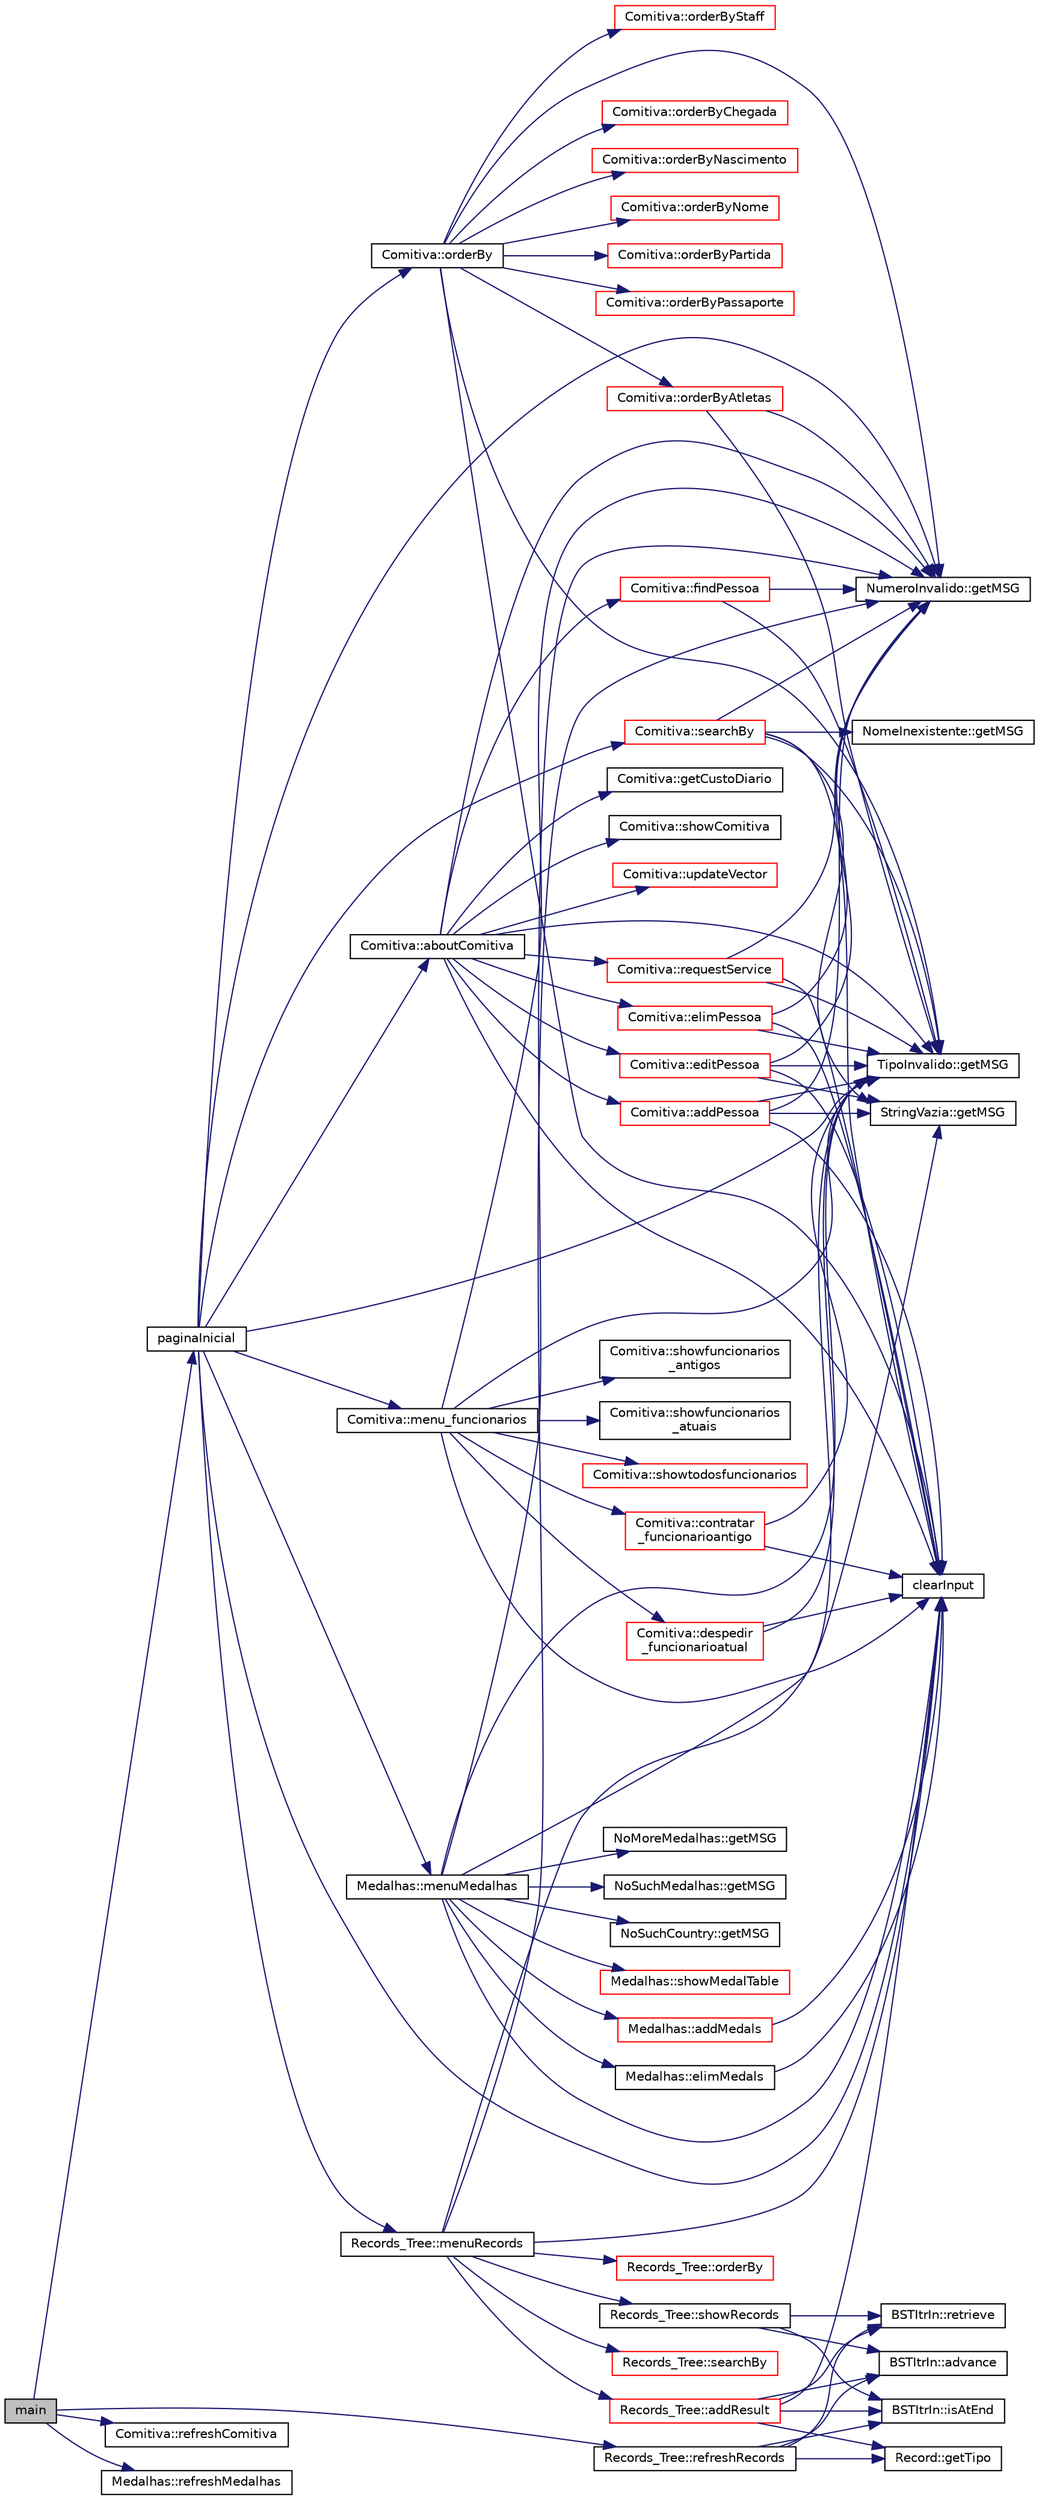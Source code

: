 digraph "main"
{
 // LATEX_PDF_SIZE
  edge [fontname="Helvetica",fontsize="10",labelfontname="Helvetica",labelfontsize="10"];
  node [fontname="Helvetica",fontsize="10",shape=record];
  rankdir="LR";
  Node1 [label="main",height=0.2,width=0.4,color="black", fillcolor="grey75", style="filled", fontcolor="black",tooltip=" "];
  Node1 -> Node2 [color="midnightblue",fontsize="10",style="solid",fontname="Helvetica"];
  Node2 [label="paginaInicial",height=0.2,width=0.4,color="black", fillcolor="white", style="filled",URL="$menu_8cpp.html#a96dac07912e4edb4cb4e758e0130cf0d",tooltip="Esta função é o página inicial do programa. Todos os objetivos do projeto se fazem dentro desta funçã..."];
  Node2 -> Node3 [color="midnightblue",fontsize="10",style="solid",fontname="Helvetica"];
  Node3 [label="Comitiva::aboutComitiva",height=0.2,width=0.4,color="black", fillcolor="white", style="filled",URL="$class_comitiva.html#a3781e251409ca01dfdc898e66285c954",tooltip="Esta função mostra as opções para interagir com a Comitiva (adicionar, editar, eliminar,..."];
  Node3 -> Node4 [color="midnightblue",fontsize="10",style="solid",fontname="Helvetica"];
  Node4 [label="Comitiva::addPessoa",height=0.2,width=0.4,color="red", fillcolor="white", style="filled",URL="$class_comitiva.html#aa39a2bd760e619094ce52df5c6d494f3",tooltip="Esta função adiciona uma Pessoa ao vetor \"pessoas\"."];
  Node4 -> Node6 [color="midnightblue",fontsize="10",style="solid",fontname="Helvetica"];
  Node6 [label="clearInput",height=0.2,width=0.4,color="black", fillcolor="white", style="filled",URL="$utils_8cpp.html#a5d555657ce648c1a47abb70f1029589d",tooltip="Limpa o input buffer."];
  Node4 -> Node7 [color="midnightblue",fontsize="10",style="solid",fontname="Helvetica"];
  Node7 [label="NumeroInvalido::getMSG",height=0.2,width=0.4,color="black", fillcolor="white", style="filled",URL="$class_numero_invalido.html#a5c448d3329c6ac238680652aeeaef4c7",tooltip="Esta função retorna a mensagem de erro de número inválido."];
  Node4 -> Node8 [color="midnightblue",fontsize="10",style="solid",fontname="Helvetica"];
  Node8 [label="TipoInvalido::getMSG",height=0.2,width=0.4,color="black", fillcolor="white", style="filled",URL="$class_tipo_invalido.html#a2ab2856e2ba29b748798c49216ce0242",tooltip="Esta função retorna a mensagem de erro de tipo inválido."];
  Node4 -> Node22 [color="midnightblue",fontsize="10",style="solid",fontname="Helvetica"];
  Node22 [label="StringVazia::getMSG",height=0.2,width=0.4,color="black", fillcolor="white", style="filled",URL="$class_string_vazia.html#a604504d90df3ac1669feb026b75c9578",tooltip="Esta função retorna a mensagem de erro de string vazia."];
  Node3 -> Node6 [color="midnightblue",fontsize="10",style="solid",fontname="Helvetica"];
  Node3 -> Node24 [color="midnightblue",fontsize="10",style="solid",fontname="Helvetica"];
  Node24 [label="Comitiva::editPessoa",height=0.2,width=0.4,color="red", fillcolor="white", style="filled",URL="$class_comitiva.html#ad042557732ad35198efd8e71e0e06c5d",tooltip="Esta função edita as informações de uma Pessoa."];
  Node24 -> Node6 [color="midnightblue",fontsize="10",style="solid",fontname="Helvetica"];
  Node24 -> Node7 [color="midnightblue",fontsize="10",style="solid",fontname="Helvetica"];
  Node24 -> Node8 [color="midnightblue",fontsize="10",style="solid",fontname="Helvetica"];
  Node24 -> Node22 [color="midnightblue",fontsize="10",style="solid",fontname="Helvetica"];
  Node3 -> Node39 [color="midnightblue",fontsize="10",style="solid",fontname="Helvetica"];
  Node39 [label="Comitiva::elimPessoa",height=0.2,width=0.4,color="red", fillcolor="white", style="filled",URL="$class_comitiva.html#a2d724f4833f65a6475eb5aa88341f643",tooltip="Esta função elimina uma Pessoa do vetor \"pessoas\"."];
  Node39 -> Node6 [color="midnightblue",fontsize="10",style="solid",fontname="Helvetica"];
  Node39 -> Node7 [color="midnightblue",fontsize="10",style="solid",fontname="Helvetica"];
  Node39 -> Node8 [color="midnightblue",fontsize="10",style="solid",fontname="Helvetica"];
  Node3 -> Node40 [color="midnightblue",fontsize="10",style="solid",fontname="Helvetica"];
  Node40 [label="Comitiva::findPessoa",height=0.2,width=0.4,color="red", fillcolor="white", style="filled",URL="$class_comitiva.html#a48f2170ac0b8232ffb0c188e1c47bf9a",tooltip="Procura no vetor \"pessoas\" uma pessoa pelo numero de passaporte."];
  Node40 -> Node7 [color="midnightblue",fontsize="10",style="solid",fontname="Helvetica"];
  Node40 -> Node8 [color="midnightblue",fontsize="10",style="solid",fontname="Helvetica"];
  Node3 -> Node42 [color="midnightblue",fontsize="10",style="solid",fontname="Helvetica"];
  Node42 [label="Comitiva::getCustoDiario",height=0.2,width=0.4,color="black", fillcolor="white", style="filled",URL="$class_comitiva.html#ab93bb2cced94523062c3de3de40d7b49",tooltip="Retorna o custo diário de toda a comitiva portuguesa."];
  Node3 -> Node7 [color="midnightblue",fontsize="10",style="solid",fontname="Helvetica"];
  Node3 -> Node8 [color="midnightblue",fontsize="10",style="solid",fontname="Helvetica"];
  Node3 -> Node43 [color="midnightblue",fontsize="10",style="solid",fontname="Helvetica"];
  Node43 [label="Comitiva::requestService",height=0.2,width=0.4,color="red", fillcolor="white", style="filled",URL="$class_comitiva.html#a22f61f628f4cd9f3b709037f2f96d872",tooltip="Esta função mostra um menu de serviços que podem ser requeridos por atletas."];
  Node43 -> Node6 [color="midnightblue",fontsize="10",style="solid",fontname="Helvetica"];
  Node43 -> Node7 [color="midnightblue",fontsize="10",style="solid",fontname="Helvetica"];
  Node43 -> Node8 [color="midnightblue",fontsize="10",style="solid",fontname="Helvetica"];
  Node3 -> Node57 [color="midnightblue",fontsize="10",style="solid",fontname="Helvetica"];
  Node57 [label="Comitiva::showComitiva",height=0.2,width=0.4,color="black", fillcolor="white", style="filled",URL="$class_comitiva.html#a39aa2b445d6d3dd3584cf17f0341bc24",tooltip="Imprime nome, passaporte e tipo (Atleta ou Staff) de cada pessoa da comitiva portuguesa."];
  Node3 -> Node58 [color="midnightblue",fontsize="10",style="solid",fontname="Helvetica"];
  Node58 [label="Comitiva::updateVector",height=0.2,width=0.4,color="red", fillcolor="white", style="filled",URL="$class_comitiva.html#a3163c7ec357831d98a23724f2ce9004f",tooltip="Esta função atualiza o vector 'pessoas' a partir da heap 'funcionarios' para que o ficheiro 'portugal..."];
  Node2 -> Node6 [color="midnightblue",fontsize="10",style="solid",fontname="Helvetica"];
  Node2 -> Node7 [color="midnightblue",fontsize="10",style="solid",fontname="Helvetica"];
  Node2 -> Node8 [color="midnightblue",fontsize="10",style="solid",fontname="Helvetica"];
  Node2 -> Node61 [color="midnightblue",fontsize="10",style="solid",fontname="Helvetica"];
  Node61 [label="Comitiva::menu_funcionarios",height=0.2,width=0.4,color="black", fillcolor="white", style="filled",URL="$class_comitiva.html#aeef0ddc5e27ecc05d29a62ade8bc6607",tooltip="Mostra o menu para operacoes de funcionarios que podem ser feitas."];
  Node61 -> Node6 [color="midnightblue",fontsize="10",style="solid",fontname="Helvetica"];
  Node61 -> Node62 [color="midnightblue",fontsize="10",style="solid",fontname="Helvetica"];
  Node62 [label="Comitiva::contratar\l_funcionarioantigo",height=0.2,width=0.4,color="red", fillcolor="white", style="filled",URL="$class_comitiva.html#a506f42d98eec72ededb075b26c10b609",tooltip="Esta função remove um funcionario antigo do ficheiro (staffantigos.txt), adicionando aos funcionarios..."];
  Node62 -> Node6 [color="midnightblue",fontsize="10",style="solid",fontname="Helvetica"];
  Node62 -> Node8 [color="midnightblue",fontsize="10",style="solid",fontname="Helvetica"];
  Node61 -> Node72 [color="midnightblue",fontsize="10",style="solid",fontname="Helvetica"];
  Node72 [label="Comitiva::despedir\l_funcionarioatual",height=0.2,width=0.4,color="red", fillcolor="white", style="filled",URL="$class_comitiva.html#ad82b51623ab1d2dbc42a86d288b8ecbd",tooltip="Esta função remove um funcionario atual do ficheiro (portugal.txt), adicionando aos funcionarios anti..."];
  Node72 -> Node6 [color="midnightblue",fontsize="10",style="solid",fontname="Helvetica"];
  Node72 -> Node8 [color="midnightblue",fontsize="10",style="solid",fontname="Helvetica"];
  Node61 -> Node7 [color="midnightblue",fontsize="10",style="solid",fontname="Helvetica"];
  Node61 -> Node8 [color="midnightblue",fontsize="10",style="solid",fontname="Helvetica"];
  Node61 -> Node75 [color="midnightblue",fontsize="10",style="solid",fontname="Helvetica"];
  Node75 [label="Comitiva::showfuncionarios\l_antigos",height=0.2,width=0.4,color="black", fillcolor="white", style="filled",URL="$class_comitiva.html#a93396067473073034c6c1fd93a5d9ddb",tooltip="Imprime toda a informação detalhada numa tebela de dispersao com os funcionarios antigos."];
  Node61 -> Node76 [color="midnightblue",fontsize="10",style="solid",fontname="Helvetica"];
  Node76 [label="Comitiva::showfuncionarios\l_atuais",height=0.2,width=0.4,color="black", fillcolor="white", style="filled",URL="$class_comitiva.html#a4f0c069d58f5ca067dfc256ba274300d",tooltip="Imprime toda a informação detalhada numa tebela de dispersao com os funcionarios atuais."];
  Node61 -> Node77 [color="midnightblue",fontsize="10",style="solid",fontname="Helvetica"];
  Node77 [label="Comitiva::showtodosfuncionarios",height=0.2,width=0.4,color="red", fillcolor="white", style="filled",URL="$class_comitiva.html#a31e39b074d5960e3f9f5e57a39010077",tooltip="Imprime toda a informação detalhada numa tebela de dispersao com os funcionarios antigos e atuais."];
  Node2 -> Node79 [color="midnightblue",fontsize="10",style="solid",fontname="Helvetica"];
  Node79 [label="Medalhas::menuMedalhas",height=0.2,width=0.4,color="black", fillcolor="white", style="filled",URL="$class_medalhas.html#a0e18eade264886c26064a60173a11a29",tooltip="Menu que lida com a intenção do usuário de atribuir medalhas, remover medalhas e ver o quadro de meda..."];
  Node79 -> Node80 [color="midnightblue",fontsize="10",style="solid",fontname="Helvetica"];
  Node80 [label="Medalhas::addMedals",height=0.2,width=0.4,color="red", fillcolor="white", style="filled",URL="$class_medalhas.html#ae7bfa391d5a4956522d7ce8274f04991",tooltip="Adiciona medalhas a um país."];
  Node80 -> Node6 [color="midnightblue",fontsize="10",style="solid",fontname="Helvetica"];
  Node79 -> Node6 [color="midnightblue",fontsize="10",style="solid",fontname="Helvetica"];
  Node79 -> Node87 [color="midnightblue",fontsize="10",style="solid",fontname="Helvetica"];
  Node87 [label="Medalhas::elimMedals",height=0.2,width=0.4,color="black", fillcolor="white", style="filled",URL="$class_medalhas.html#a1f51333f228e0215ec18b01ab209b2a4",tooltip="Elimina medalhas de um país."];
  Node87 -> Node6 [color="midnightblue",fontsize="10",style="solid",fontname="Helvetica"];
  Node79 -> Node7 [color="midnightblue",fontsize="10",style="solid",fontname="Helvetica"];
  Node79 -> Node8 [color="midnightblue",fontsize="10",style="solid",fontname="Helvetica"];
  Node79 -> Node88 [color="midnightblue",fontsize="10",style="solid",fontname="Helvetica"];
  Node88 [label="NoMoreMedalhas::getMSG",height=0.2,width=0.4,color="black", fillcolor="white", style="filled",URL="$class_no_more_medalhas.html#a277c27d6358f33f61102b0ddabe04a70",tooltip="Esta função retorna a mensagem de erro de passar do limite de medalhas."];
  Node79 -> Node89 [color="midnightblue",fontsize="10",style="solid",fontname="Helvetica"];
  Node89 [label="NoSuchMedalhas::getMSG",height=0.2,width=0.4,color="black", fillcolor="white", style="filled",URL="$class_no_such_medalhas.html#a8579983c1ea58a01e1e5474c95738def",tooltip="Esta função retorna a mensagem de erro de medalhas insuficientes."];
  Node79 -> Node90 [color="midnightblue",fontsize="10",style="solid",fontname="Helvetica"];
  Node90 [label="NoSuchCountry::getMSG",height=0.2,width=0.4,color="black", fillcolor="white", style="filled",URL="$class_no_such_country.html#a865f6066a01c7c98fdf730579baeb21d",tooltip="Esta função retorna a mensagem de erro de país inexistente."];
  Node79 -> Node22 [color="midnightblue",fontsize="10",style="solid",fontname="Helvetica"];
  Node79 -> Node91 [color="midnightblue",fontsize="10",style="solid",fontname="Helvetica"];
  Node91 [label="Medalhas::showMedalTable",height=0.2,width=0.4,color="red", fillcolor="white", style="filled",URL="$class_medalhas.html#a37866111e7cc41c679fa8e4bcfa9c5fd",tooltip="Imprime a tabela de medalhas."];
  Node2 -> Node96 [color="midnightblue",fontsize="10",style="solid",fontname="Helvetica"];
  Node96 [label="Records_Tree::menuRecords",height=0.2,width=0.4,color="black", fillcolor="white", style="filled",URL="$class_records___tree.html#abf6bb08b260f1e80be87f5788faa4276",tooltip="Esta função mostra as opções para interagir com a classe Records_Tree (Ver recordes,..."];
  Node96 -> Node97 [color="midnightblue",fontsize="10",style="solid",fontname="Helvetica"];
  Node97 [label="Records_Tree::addResult",height=0.2,width=0.4,color="red", fillcolor="white", style="filled",URL="$class_records___tree.html#aea129dd9c2df0fb54577dbbfb2985f0c",tooltip="Adiciona um resultado e, se necessario, atualiza a BST \"recordes\"."];
  Node97 -> Node98 [color="midnightblue",fontsize="10",style="solid",fontname="Helvetica"];
  Node98 [label="BSTItrIn::advance",height=0.2,width=0.4,color="black", fillcolor="white", style="filled",URL="$class_b_s_t_itr_in.html#ac772d3ebbac748c5f8cf9bc659f2e32c",tooltip=" "];
  Node97 -> Node6 [color="midnightblue",fontsize="10",style="solid",fontname="Helvetica"];
  Node97 -> Node102 [color="midnightblue",fontsize="10",style="solid",fontname="Helvetica"];
  Node102 [label="Record::getTipo",height=0.2,width=0.4,color="black", fillcolor="white", style="filled",URL="$class_record.html#a6883f02eac0927dcc79732eeddb41d2f",tooltip="Retorna o tipo (Tempo, Distancia ou Pontuacao) de um Record."];
  Node97 -> Node104 [color="midnightblue",fontsize="10",style="solid",fontname="Helvetica"];
  Node104 [label="BSTItrIn::isAtEnd",height=0.2,width=0.4,color="black", fillcolor="white", style="filled",URL="$class_b_s_t_itr_in.html#a6f9a43217862c263a9bf15b9a08b889a",tooltip=" "];
  Node97 -> Node106 [color="midnightblue",fontsize="10",style="solid",fontname="Helvetica"];
  Node106 [label="BSTItrIn::retrieve",height=0.2,width=0.4,color="black", fillcolor="white", style="filled",URL="$class_b_s_t_itr_in.html#a434375a2d263bf132ab3c4ac878af8ef",tooltip=" "];
  Node96 -> Node6 [color="midnightblue",fontsize="10",style="solid",fontname="Helvetica"];
  Node96 -> Node7 [color="midnightblue",fontsize="10",style="solid",fontname="Helvetica"];
  Node96 -> Node8 [color="midnightblue",fontsize="10",style="solid",fontname="Helvetica"];
  Node96 -> Node108 [color="midnightblue",fontsize="10",style="solid",fontname="Helvetica"];
  Node108 [label="Records_Tree::orderBy",height=0.2,width=0.4,color="red", fillcolor="white", style="filled",URL="$class_records___tree.html#a883a8a44b9ecbff708a637ae11310994",tooltip="Apenas chama a função de ordenacao que o utilizador escolher."];
  Node96 -> Node118 [color="midnightblue",fontsize="10",style="solid",fontname="Helvetica"];
  Node118 [label="Records_Tree::searchBy",height=0.2,width=0.4,color="red", fillcolor="white", style="filled",URL="$class_records___tree.html#a1399952f1ec524b3705a5eff7c697fe6",tooltip="Apenas chama a função de pesquisa que o utilizador escolher."];
  Node96 -> Node125 [color="midnightblue",fontsize="10",style="solid",fontname="Helvetica"];
  Node125 [label="Records_Tree::showRecords",height=0.2,width=0.4,color="black", fillcolor="white", style="filled",URL="$class_records___tree.html#a306b17d73bccb7aa29d71baeb5b66095",tooltip="Imprime todos os recordes na BST \"Recordes\" no mesmo formato do ficheiro \"records...."];
  Node125 -> Node98 [color="midnightblue",fontsize="10",style="solid",fontname="Helvetica"];
  Node125 -> Node104 [color="midnightblue",fontsize="10",style="solid",fontname="Helvetica"];
  Node125 -> Node106 [color="midnightblue",fontsize="10",style="solid",fontname="Helvetica"];
  Node2 -> Node126 [color="midnightblue",fontsize="10",style="solid",fontname="Helvetica"];
  Node126 [label="Comitiva::orderBy",height=0.2,width=0.4,color="black", fillcolor="white", style="filled",URL="$class_comitiva.html#a69df54dc14ec5efd16db4b7a7c10247a",tooltip="Apenas chama a função de ordenação que o utilizador escolher."];
  Node126 -> Node6 [color="midnightblue",fontsize="10",style="solid",fontname="Helvetica"];
  Node126 -> Node7 [color="midnightblue",fontsize="10",style="solid",fontname="Helvetica"];
  Node126 -> Node8 [color="midnightblue",fontsize="10",style="solid",fontname="Helvetica"];
  Node126 -> Node127 [color="midnightblue",fontsize="10",style="solid",fontname="Helvetica"];
  Node127 [label="Comitiva::orderByAtletas",height=0.2,width=0.4,color="red", fillcolor="white", style="filled",URL="$class_comitiva.html#ab6253b6a3d3c7ac32b5776cee1bc5cf1",tooltip="Menu para ordenação dos Atletas."];
  Node127 -> Node7 [color="midnightblue",fontsize="10",style="solid",fontname="Helvetica"];
  Node127 -> Node8 [color="midnightblue",fontsize="10",style="solid",fontname="Helvetica"];
  Node126 -> Node137 [color="midnightblue",fontsize="10",style="solid",fontname="Helvetica"];
  Node137 [label="Comitiva::orderByChegada",height=0.2,width=0.4,color="red", fillcolor="white", style="filled",URL="$class_comitiva.html#aa49581f20ab0e0e9c9dc58f3be3c3a5f",tooltip="Mostra todos os elementos ordenados por data de chegada a Tóquio."];
  Node126 -> Node139 [color="midnightblue",fontsize="10",style="solid",fontname="Helvetica"];
  Node139 [label="Comitiva::orderByNascimento",height=0.2,width=0.4,color="red", fillcolor="white", style="filled",URL="$class_comitiva.html#af2db2bb7e64e99d0eb281da594984e67",tooltip="Mostra todos os elementos ordenados pelo nascimento."];
  Node126 -> Node141 [color="midnightblue",fontsize="10",style="solid",fontname="Helvetica"];
  Node141 [label="Comitiva::orderByNome",height=0.2,width=0.4,color="red", fillcolor="white", style="filled",URL="$class_comitiva.html#a2c6b45e7bf80a8f87708024f6e25175e",tooltip="Mostra todos os elementos ordenados pelo nome."];
  Node126 -> Node142 [color="midnightblue",fontsize="10",style="solid",fontname="Helvetica"];
  Node142 [label="Comitiva::orderByPartida",height=0.2,width=0.4,color="red", fillcolor="white", style="filled",URL="$class_comitiva.html#a461902de24849317324327d3a2eaca55",tooltip="Mostra todos os elementos ordenados por data de partida de Tóquio."];
  Node126 -> Node144 [color="midnightblue",fontsize="10",style="solid",fontname="Helvetica"];
  Node144 [label="Comitiva::orderByPassaporte",height=0.2,width=0.4,color="red", fillcolor="white", style="filled",URL="$class_comitiva.html#ac4fe48c72ba687a46650a8f1f09794d4",tooltip="Mostra todos os elementos ordenados por passaporte."];
  Node126 -> Node146 [color="midnightblue",fontsize="10",style="solid",fontname="Helvetica"];
  Node146 [label="Comitiva::orderByStaff",height=0.2,width=0.4,color="red", fillcolor="white", style="filled",URL="$class_comitiva.html#aef4522bba7d390f68c462e196eb45e87",tooltip="Menu para ordenação dos membros do Staff."];
  Node2 -> Node149 [color="midnightblue",fontsize="10",style="solid",fontname="Helvetica"];
  Node149 [label="Comitiva::searchBy",height=0.2,width=0.4,color="red", fillcolor="white", style="filled",URL="$class_comitiva.html#a2c0ae448510e58a00b1ee64d9948b383",tooltip="Apenas chama a função de pesquisa que o utilizador escolher."];
  Node149 -> Node6 [color="midnightblue",fontsize="10",style="solid",fontname="Helvetica"];
  Node149 -> Node7 [color="midnightblue",fontsize="10",style="solid",fontname="Helvetica"];
  Node149 -> Node8 [color="midnightblue",fontsize="10",style="solid",fontname="Helvetica"];
  Node149 -> Node150 [color="midnightblue",fontsize="10",style="solid",fontname="Helvetica"];
  Node150 [label="NomeInexistente::getMSG",height=0.2,width=0.4,color="black", fillcolor="white", style="filled",URL="$class_nome_inexistente.html#a714ee72846d2fcebbaaf9aa36ae60f50",tooltip="Esta função retorna a mensagem de erro de nome inexistente."];
  Node149 -> Node22 [color="midnightblue",fontsize="10",style="solid",fontname="Helvetica"];
  Node1 -> Node69 [color="midnightblue",fontsize="10",style="solid",fontname="Helvetica"];
  Node69 [label="Comitiva::refreshComitiva",height=0.2,width=0.4,color="black", fillcolor="white", style="filled",URL="$class_comitiva.html#a16f8917da3dcd3318a7d7e267ec85d3c",tooltip="Esta função atualiza o ficheiro de pessoas (portugal.txt) no fim do programa."];
  Node1 -> Node171 [color="midnightblue",fontsize="10",style="solid",fontname="Helvetica"];
  Node171 [label="Medalhas::refreshMedalhas",height=0.2,width=0.4,color="black", fillcolor="white", style="filled",URL="$class_medalhas.html#aa0636a670af344cfac2d9677c09c7fde",tooltip="Esta função reescreve o ficheiro de medalhas conforme as alterações feitas durante o programa."];
  Node1 -> Node172 [color="midnightblue",fontsize="10",style="solid",fontname="Helvetica"];
  Node172 [label="Records_Tree::refreshRecords",height=0.2,width=0.4,color="black", fillcolor="white", style="filled",URL="$class_records___tree.html#ae8a469509c6c3db68fa21f7bc69e1436",tooltip="Esta função atualiza o ficheiro de recordes (records.txt) no fim do programa."];
  Node172 -> Node98 [color="midnightblue",fontsize="10",style="solid",fontname="Helvetica"];
  Node172 -> Node102 [color="midnightblue",fontsize="10",style="solid",fontname="Helvetica"];
  Node172 -> Node104 [color="midnightblue",fontsize="10",style="solid",fontname="Helvetica"];
  Node172 -> Node106 [color="midnightblue",fontsize="10",style="solid",fontname="Helvetica"];
}

